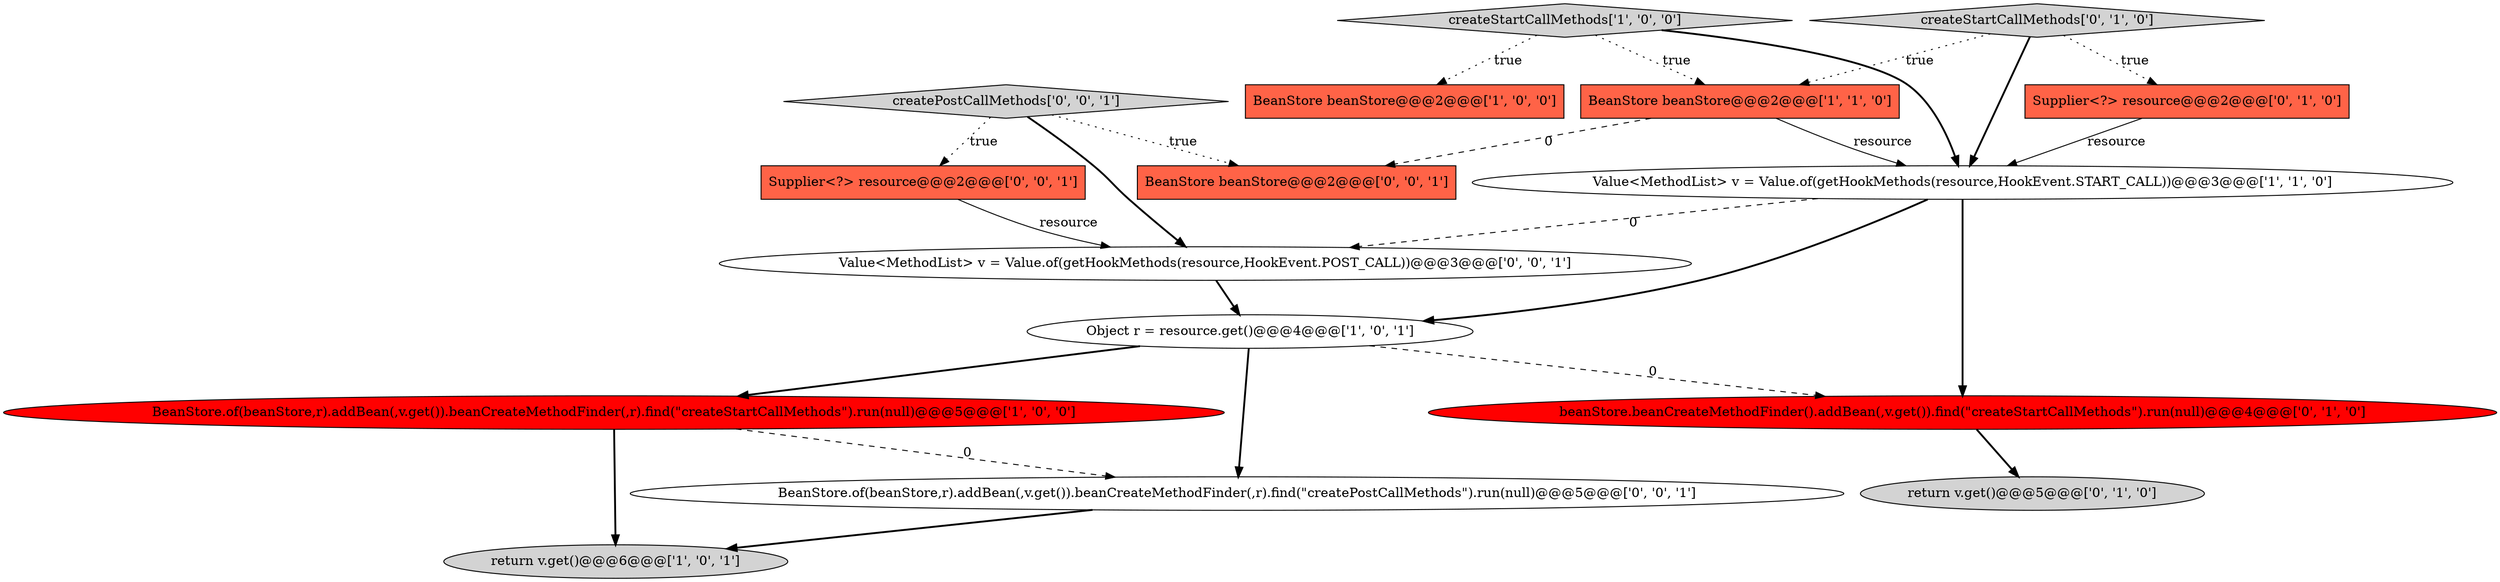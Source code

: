 digraph {
13 [style = filled, label = "createPostCallMethods['0', '0', '1']", fillcolor = lightgray, shape = diamond image = "AAA0AAABBB3BBB"];
4 [style = filled, label = "BeanStore.of(beanStore,r).addBean(,v.get()).beanCreateMethodFinder(,r).find(\"createStartCallMethods\").run(null)@@@5@@@['1', '0', '0']", fillcolor = red, shape = ellipse image = "AAA1AAABBB1BBB"];
0 [style = filled, label = "createStartCallMethods['1', '0', '0']", fillcolor = lightgray, shape = diamond image = "AAA0AAABBB1BBB"];
6 [style = filled, label = "return v.get()@@@6@@@['1', '0', '1']", fillcolor = lightgray, shape = ellipse image = "AAA0AAABBB1BBB"];
5 [style = filled, label = "BeanStore beanStore@@@2@@@['1', '1', '0']", fillcolor = tomato, shape = box image = "AAA0AAABBB1BBB"];
15 [style = filled, label = "Value<MethodList> v = Value.of(getHookMethods(resource,HookEvent.POST_CALL))@@@3@@@['0', '0', '1']", fillcolor = white, shape = ellipse image = "AAA0AAABBB3BBB"];
11 [style = filled, label = "BeanStore.of(beanStore,r).addBean(,v.get()).beanCreateMethodFinder(,r).find(\"createPostCallMethods\").run(null)@@@5@@@['0', '0', '1']", fillcolor = white, shape = ellipse image = "AAA0AAABBB3BBB"];
12 [style = filled, label = "Supplier<?> resource@@@2@@@['0', '0', '1']", fillcolor = tomato, shape = box image = "AAA0AAABBB3BBB"];
2 [style = filled, label = "Value<MethodList> v = Value.of(getHookMethods(resource,HookEvent.START_CALL))@@@3@@@['1', '1', '0']", fillcolor = white, shape = ellipse image = "AAA0AAABBB1BBB"];
3 [style = filled, label = "Object r = resource.get()@@@4@@@['1', '0', '1']", fillcolor = white, shape = ellipse image = "AAA0AAABBB1BBB"];
10 [style = filled, label = "createStartCallMethods['0', '1', '0']", fillcolor = lightgray, shape = diamond image = "AAA0AAABBB2BBB"];
8 [style = filled, label = "return v.get()@@@5@@@['0', '1', '0']", fillcolor = lightgray, shape = ellipse image = "AAA0AAABBB2BBB"];
14 [style = filled, label = "BeanStore beanStore@@@2@@@['0', '0', '1']", fillcolor = tomato, shape = box image = "AAA0AAABBB3BBB"];
7 [style = filled, label = "Supplier<?> resource@@@2@@@['0', '1', '0']", fillcolor = tomato, shape = box image = "AAA0AAABBB2BBB"];
1 [style = filled, label = "BeanStore beanStore@@@2@@@['1', '0', '0']", fillcolor = tomato, shape = box image = "AAA0AAABBB1BBB"];
9 [style = filled, label = "beanStore.beanCreateMethodFinder().addBean(,v.get()).find(\"createStartCallMethods\").run(null)@@@4@@@['0', '1', '0']", fillcolor = red, shape = ellipse image = "AAA1AAABBB2BBB"];
5->14 [style = dashed, label="0"];
7->2 [style = solid, label="resource"];
0->5 [style = dotted, label="true"];
13->12 [style = dotted, label="true"];
4->6 [style = bold, label=""];
2->3 [style = bold, label=""];
11->6 [style = bold, label=""];
0->2 [style = bold, label=""];
3->11 [style = bold, label=""];
2->9 [style = bold, label=""];
9->8 [style = bold, label=""];
15->3 [style = bold, label=""];
10->5 [style = dotted, label="true"];
3->4 [style = bold, label=""];
2->15 [style = dashed, label="0"];
12->15 [style = solid, label="resource"];
3->9 [style = dashed, label="0"];
10->2 [style = bold, label=""];
13->15 [style = bold, label=""];
4->11 [style = dashed, label="0"];
13->14 [style = dotted, label="true"];
10->7 [style = dotted, label="true"];
5->2 [style = solid, label="resource"];
0->1 [style = dotted, label="true"];
}
